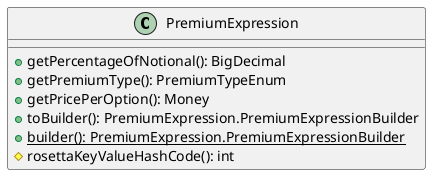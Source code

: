 @startuml

    class PremiumExpression [[PremiumExpression.html]] {
        +getPercentageOfNotional(): BigDecimal
        +getPremiumType(): PremiumTypeEnum
        +getPricePerOption(): Money
        +toBuilder(): PremiumExpression.PremiumExpressionBuilder
        {static} +builder(): PremiumExpression.PremiumExpressionBuilder
        #rosettaKeyValueHashCode(): int
    }

@enduml
